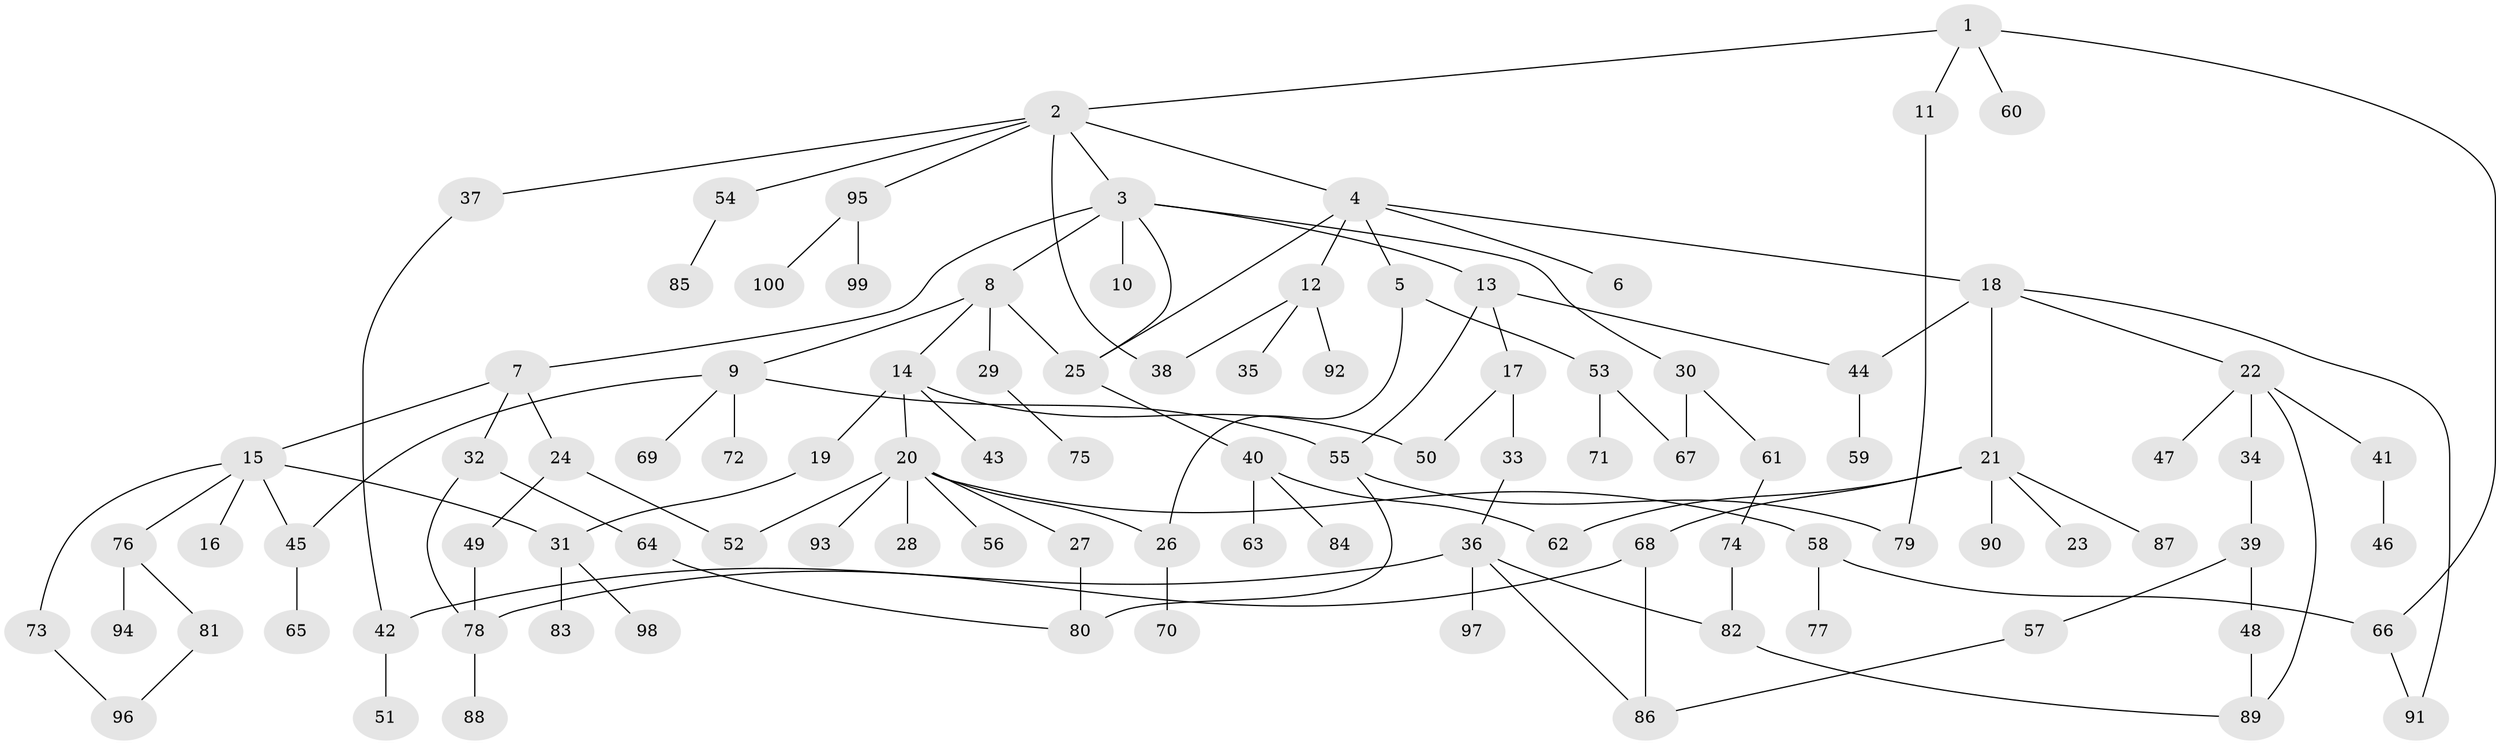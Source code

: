 // Generated by graph-tools (version 1.1) at 2025/38/02/21/25 10:38:51]
// undirected, 100 vertices, 125 edges
graph export_dot {
graph [start="1"]
  node [color=gray90,style=filled];
  1;
  2;
  3;
  4;
  5;
  6;
  7;
  8;
  9;
  10;
  11;
  12;
  13;
  14;
  15;
  16;
  17;
  18;
  19;
  20;
  21;
  22;
  23;
  24;
  25;
  26;
  27;
  28;
  29;
  30;
  31;
  32;
  33;
  34;
  35;
  36;
  37;
  38;
  39;
  40;
  41;
  42;
  43;
  44;
  45;
  46;
  47;
  48;
  49;
  50;
  51;
  52;
  53;
  54;
  55;
  56;
  57;
  58;
  59;
  60;
  61;
  62;
  63;
  64;
  65;
  66;
  67;
  68;
  69;
  70;
  71;
  72;
  73;
  74;
  75;
  76;
  77;
  78;
  79;
  80;
  81;
  82;
  83;
  84;
  85;
  86;
  87;
  88;
  89;
  90;
  91;
  92;
  93;
  94;
  95;
  96;
  97;
  98;
  99;
  100;
  1 -- 2;
  1 -- 11;
  1 -- 60;
  1 -- 66;
  2 -- 3;
  2 -- 4;
  2 -- 37;
  2 -- 38;
  2 -- 54;
  2 -- 95;
  3 -- 7;
  3 -- 8;
  3 -- 10;
  3 -- 13;
  3 -- 30;
  3 -- 25;
  4 -- 5;
  4 -- 6;
  4 -- 12;
  4 -- 18;
  4 -- 25;
  5 -- 26;
  5 -- 53;
  7 -- 15;
  7 -- 24;
  7 -- 32;
  8 -- 9;
  8 -- 14;
  8 -- 25;
  8 -- 29;
  9 -- 55;
  9 -- 69;
  9 -- 72;
  9 -- 45;
  11 -- 79;
  12 -- 35;
  12 -- 92;
  12 -- 38;
  13 -- 17;
  13 -- 44;
  13 -- 55;
  14 -- 19;
  14 -- 20;
  14 -- 43;
  14 -- 50;
  15 -- 16;
  15 -- 45;
  15 -- 73;
  15 -- 76;
  15 -- 31;
  17 -- 33;
  17 -- 50;
  18 -- 21;
  18 -- 22;
  18 -- 91;
  18 -- 44;
  19 -- 31;
  20 -- 27;
  20 -- 28;
  20 -- 56;
  20 -- 58;
  20 -- 93;
  20 -- 26;
  20 -- 52;
  21 -- 23;
  21 -- 68;
  21 -- 87;
  21 -- 90;
  21 -- 62;
  22 -- 34;
  22 -- 41;
  22 -- 47;
  22 -- 89;
  24 -- 49;
  24 -- 52;
  25 -- 40;
  26 -- 70;
  27 -- 80;
  29 -- 75;
  30 -- 61;
  30 -- 67;
  31 -- 83;
  31 -- 98;
  32 -- 64;
  32 -- 78;
  33 -- 36;
  34 -- 39;
  36 -- 42;
  36 -- 82;
  36 -- 97;
  36 -- 86;
  37 -- 42;
  39 -- 48;
  39 -- 57;
  40 -- 62;
  40 -- 63;
  40 -- 84;
  41 -- 46;
  42 -- 51;
  44 -- 59;
  45 -- 65;
  48 -- 89;
  49 -- 78;
  53 -- 67;
  53 -- 71;
  54 -- 85;
  55 -- 79;
  55 -- 80;
  57 -- 86;
  58 -- 77;
  58 -- 66;
  61 -- 74;
  64 -- 80;
  66 -- 91;
  68 -- 78;
  68 -- 86;
  73 -- 96;
  74 -- 82;
  76 -- 81;
  76 -- 94;
  78 -- 88;
  81 -- 96;
  82 -- 89;
  95 -- 99;
  95 -- 100;
}
